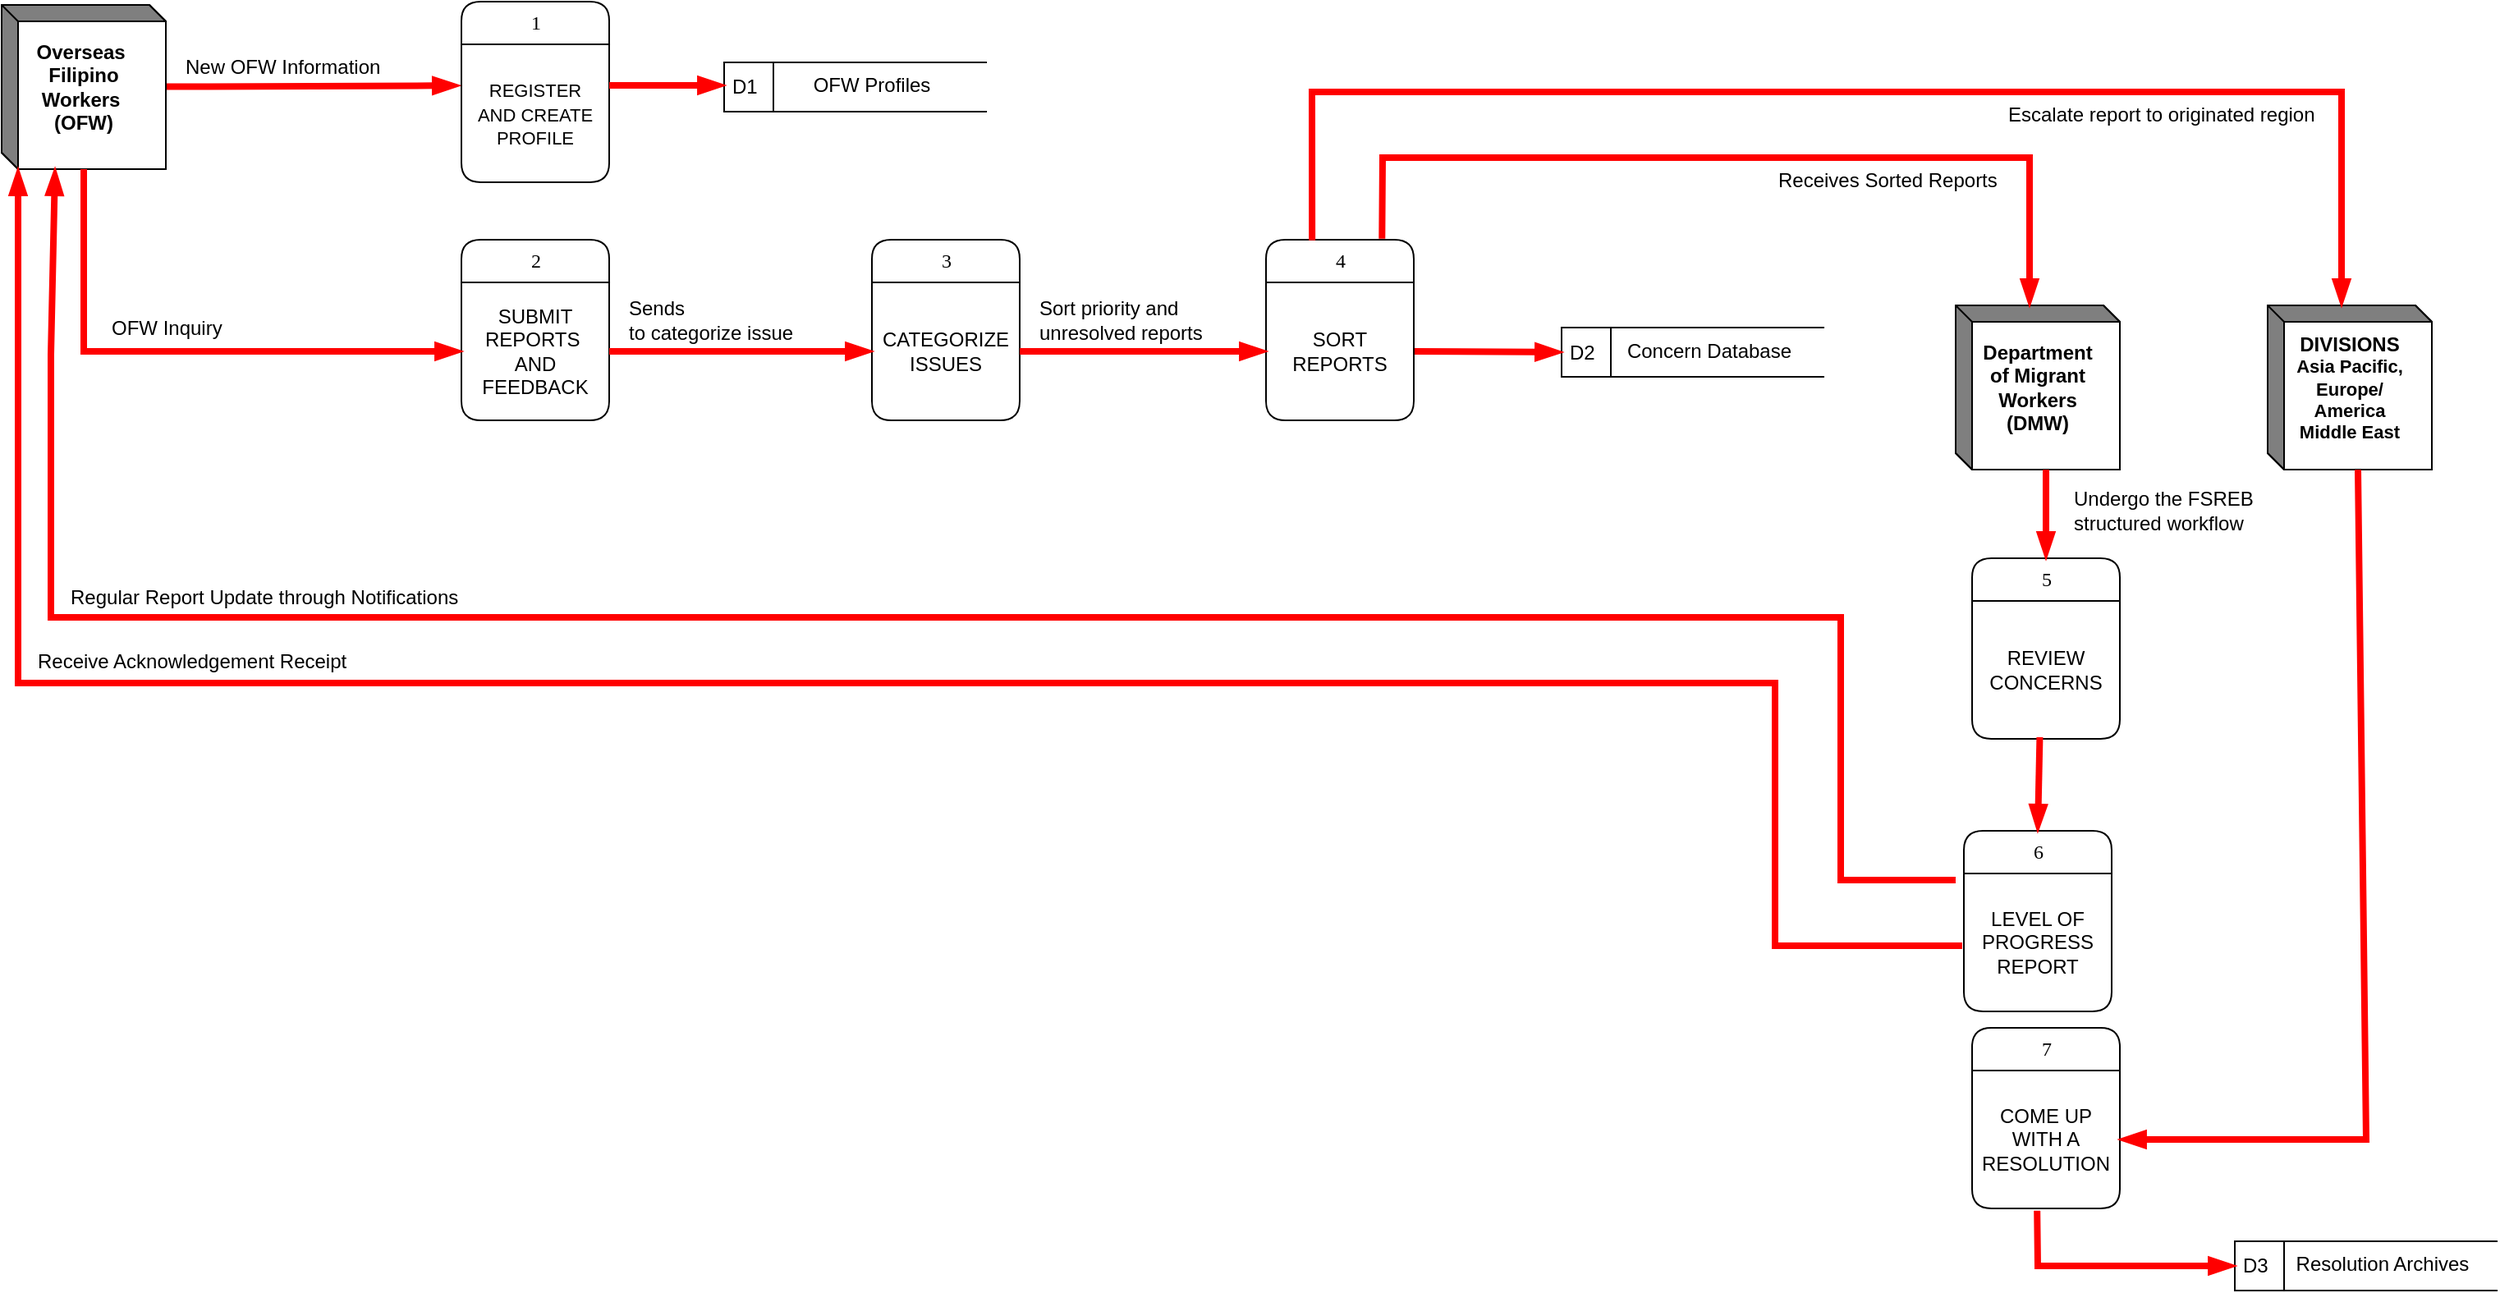<mxfile version="22.1.3" type="github">
  <diagram name="Page-1" id="b520641d-4fe3-3701-9064-5fc419738815">
    <mxGraphModel dx="1342" dy="791" grid="1" gridSize="10" guides="1" tooltips="1" connect="1" arrows="1" fold="1" page="1" pageScale="1" pageWidth="1100" pageHeight="850" background="none" math="0" shadow="0">
      <root>
        <mxCell id="0" />
        <mxCell id="1" parent="0" />
        <mxCell id="xv57lifx6EwuE5burWts-9" style="rounded=0;orthogonalLoop=1;jettySize=auto;html=1;strokeWidth=4;strokeColor=#ff0000;entryX=-0.017;entryY=0.299;entryDx=0;entryDy=0;entryPerimeter=0;endArrow=blockThin;endFill=1;" edge="1" parent="1" source="xv57lifx6EwuE5burWts-2" target="xv57lifx6EwuE5burWts-7">
          <mxGeometry relative="1" as="geometry">
            <mxPoint x="280" y="134" as="targetPoint" />
          </mxGeometry>
        </mxCell>
        <mxCell id="xv57lifx6EwuE5burWts-2" value="&lt;div style=&quot;&quot;&gt;&lt;b&gt;Overseas&amp;nbsp;&lt;/b&gt;&lt;/div&gt;&lt;div style=&quot;&quot;&gt;&lt;b&gt;Filipino&lt;/b&gt;&lt;/div&gt;&lt;div style=&quot;&quot;&gt;&lt;b&gt;Workers&amp;nbsp;&lt;/b&gt;&lt;/div&gt;&lt;div style=&quot;&quot;&gt;&lt;b&gt;(OFW)&lt;/b&gt;&lt;/div&gt;" style="html=1;dashed=0;whiteSpace=wrap;shape=mxgraph.dfd.externalEntity;align=center;" vertex="1" parent="1">
          <mxGeometry x="80" y="67" width="100" height="100" as="geometry" />
        </mxCell>
        <mxCell id="xv57lifx6EwuE5burWts-4" value="&lt;div style=&quot;&quot;&gt;&lt;b&gt;Department&lt;/b&gt;&lt;/div&gt;&lt;div style=&quot;&quot;&gt;&lt;b&gt;of Migrant&lt;/b&gt;&lt;/div&gt;&lt;div style=&quot;&quot;&gt;&lt;b&gt;Workers&lt;/b&gt;&lt;/div&gt;&lt;div style=&quot;&quot;&gt;&lt;b&gt;(DMW)&lt;/b&gt;&lt;/div&gt;" style="html=1;dashed=0;whiteSpace=wrap;shape=mxgraph.dfd.externalEntity;align=center;" vertex="1" parent="1">
          <mxGeometry x="1270" y="250" width="100" height="100" as="geometry" />
        </mxCell>
        <mxCell id="xv57lifx6EwuE5burWts-5" value="1" style="swimlane;html=1;fontStyle=0;childLayout=stackLayout;horizontal=1;startSize=26;fillColor=#ffffff;horizontalStack=0;resizeParent=1;resizeLast=0;collapsible=1;marginBottom=0;swimlaneFillColor=#ffffff;align=center;rounded=1;shadow=0;comic=0;labelBackgroundColor=none;strokeWidth=1;fontFamily=Verdana;fontSize=12" vertex="1" parent="1">
          <mxGeometry x="360" y="65" width="90" height="110" as="geometry" />
        </mxCell>
        <mxCell id="xv57lifx6EwuE5burWts-7" value="&lt;font style=&quot;font-size: 11px;&quot;&gt;&lt;br&gt;REGISTER AND CREATE PROFILE&lt;/font&gt;" style="text;html=1;strokeColor=none;fillColor=none;spacingLeft=4;spacingRight=4;whiteSpace=wrap;overflow=hidden;rotatable=0;points=[[0,0.5],[1,0.5]];portConstraint=eastwest;align=center;" vertex="1" parent="xv57lifx6EwuE5burWts-5">
          <mxGeometry y="26" width="90" height="84" as="geometry" />
        </mxCell>
        <mxCell id="xv57lifx6EwuE5burWts-10" value="New OFW Information" style="text;html=1;strokeColor=none;fillColor=none;align=left;verticalAlign=bottom;whiteSpace=wrap;rounded=0;fontSize=12;spacingLeft=10;spacingRight=10;" vertex="1" parent="1">
          <mxGeometry x="180" y="81" width="180" height="33" as="geometry" />
        </mxCell>
        <mxCell id="xv57lifx6EwuE5burWts-11" value="2" style="swimlane;html=1;fontStyle=0;childLayout=stackLayout;horizontal=1;startSize=26;fillColor=#ffffff;horizontalStack=0;resizeParent=1;resizeLast=0;collapsible=1;marginBottom=0;swimlaneFillColor=#ffffff;align=center;rounded=1;shadow=0;comic=0;labelBackgroundColor=none;strokeWidth=1;fontFamily=Verdana;fontSize=12" vertex="1" parent="1">
          <mxGeometry x="360" y="210" width="90" height="110" as="geometry" />
        </mxCell>
        <mxCell id="xv57lifx6EwuE5burWts-12" value="SUBMIT&lt;br&gt;REPORTS&amp;nbsp;&lt;br&gt;AND FEEDBACK" style="text;html=1;strokeColor=none;fillColor=none;spacingLeft=4;spacingRight=4;whiteSpace=wrap;overflow=hidden;rotatable=0;points=[[0,0.5],[1,0.5]];portConstraint=eastwest;align=center;verticalAlign=middle;" vertex="1" parent="xv57lifx6EwuE5burWts-11">
          <mxGeometry y="26" width="90" height="84" as="geometry" />
        </mxCell>
        <mxCell id="xv57lifx6EwuE5burWts-14" style="rounded=0;orthogonalLoop=1;jettySize=auto;html=1;strokeWidth=4;strokeColor=#ff0000;endArrow=blockThin;endFill=1;entryX=0;entryY=0.5;entryDx=0;entryDy=0;" edge="1" parent="1" source="xv57lifx6EwuE5burWts-2" target="xv57lifx6EwuE5burWts-12">
          <mxGeometry relative="1" as="geometry">
            <mxPoint x="190" y="127" as="sourcePoint" />
            <mxPoint x="360" y="245" as="targetPoint" />
            <Array as="points">
              <mxPoint x="130" y="278" />
            </Array>
          </mxGeometry>
        </mxCell>
        <mxCell id="xv57lifx6EwuE5burWts-15" value="OFW Inquiry" style="text;html=1;strokeColor=none;fillColor=none;align=left;verticalAlign=bottom;whiteSpace=wrap;rounded=0;fontSize=12;spacingLeft=10;spacingRight=10;" vertex="1" parent="1">
          <mxGeometry x="135" y="240" width="130" height="33" as="geometry" />
        </mxCell>
        <mxCell id="xv57lifx6EwuE5burWts-16" value="D1" style="html=1;dashed=0;whiteSpace=wrap;shape=mxgraph.dfd.dataStoreID;align=left;spacingLeft=3;points=[[0,0],[0.5,0],[1,0],[0,0.5],[1,0.5],[0,1],[0.5,1],[1,1]];" vertex="1" parent="1">
          <mxGeometry x="520" y="102" width="160" height="30" as="geometry" />
        </mxCell>
        <mxCell id="xv57lifx6EwuE5burWts-17" value="OFW Profiles" style="text;html=1;strokeColor=none;fillColor=none;align=center;verticalAlign=middle;whiteSpace=wrap;rounded=0;" vertex="1" parent="1">
          <mxGeometry x="550" y="101" width="120" height="30" as="geometry" />
        </mxCell>
        <mxCell id="xv57lifx6EwuE5burWts-18" style="rounded=0;orthogonalLoop=1;jettySize=auto;html=1;strokeWidth=4;strokeColor=#ff0000;entryX=0;entryY=0.5;entryDx=0;entryDy=0;endArrow=blockThin;endFill=1;" edge="1" parent="1">
          <mxGeometry relative="1" as="geometry">
            <mxPoint x="450" y="116" as="sourcePoint" />
            <mxPoint x="520" y="116" as="targetPoint" />
          </mxGeometry>
        </mxCell>
        <mxCell id="xv57lifx6EwuE5burWts-19" value="D2" style="html=1;dashed=0;whiteSpace=wrap;shape=mxgraph.dfd.dataStoreID;align=left;spacingLeft=3;points=[[0,0],[0.5,0],[1,0],[0,0.5],[1,0.5],[0,1],[0.5,1],[1,1]];" vertex="1" parent="1">
          <mxGeometry x="1030" y="263.5" width="160" height="30" as="geometry" />
        </mxCell>
        <mxCell id="xv57lifx6EwuE5burWts-20" value="Concern Database" style="text;html=1;strokeColor=none;fillColor=none;align=center;verticalAlign=middle;whiteSpace=wrap;rounded=0;" vertex="1" parent="1">
          <mxGeometry x="1060" y="262.5" width="120" height="30" as="geometry" />
        </mxCell>
        <mxCell id="xv57lifx6EwuE5burWts-21" style="rounded=0;orthogonalLoop=1;jettySize=auto;html=1;strokeWidth=4;strokeColor=#ff0000;entryX=0;entryY=0.5;entryDx=0;entryDy=0;endArrow=blockThin;endFill=1;exitX=1;exitY=0.5;exitDx=0;exitDy=0;" edge="1" parent="1" source="xv57lifx6EwuE5burWts-34" target="xv57lifx6EwuE5burWts-19">
          <mxGeometry relative="1" as="geometry">
            <mxPoint x="960.0" y="151.5" as="sourcePoint" />
            <mxPoint x="1060" y="-2.5" as="targetPoint" />
          </mxGeometry>
        </mxCell>
        <mxCell id="xv57lifx6EwuE5burWts-23" style="rounded=0;orthogonalLoop=1;jettySize=auto;html=1;strokeWidth=4;strokeColor=#ff0000;entryX=0;entryY=0;entryDx=32.5;entryDy=100;endArrow=blockThin;endFill=1;entryPerimeter=0;" edge="1" parent="1" target="xv57lifx6EwuE5burWts-2">
          <mxGeometry relative="1" as="geometry">
            <mxPoint x="1270" y="600" as="sourcePoint" />
            <mxPoint x="530" y="126" as="targetPoint" />
            <Array as="points">
              <mxPoint x="1200" y="600" />
              <mxPoint x="1200" y="440" />
              <mxPoint x="110" y="440" />
              <mxPoint x="110" y="280" />
            </Array>
          </mxGeometry>
        </mxCell>
        <mxCell id="xv57lifx6EwuE5burWts-25" value="Regular Report Update through Notifications" style="text;html=1;strokeColor=none;fillColor=none;align=left;verticalAlign=bottom;whiteSpace=wrap;rounded=0;fontSize=12;spacingLeft=10;spacingRight=10;" vertex="1" parent="1">
          <mxGeometry x="110" y="404" width="280" height="33" as="geometry" />
        </mxCell>
        <mxCell id="xv57lifx6EwuE5burWts-27" value="3" style="swimlane;html=1;fontStyle=0;childLayout=stackLayout;horizontal=1;startSize=26;fillColor=#ffffff;horizontalStack=0;resizeParent=1;resizeLast=0;collapsible=1;marginBottom=0;swimlaneFillColor=#ffffff;align=center;rounded=1;shadow=0;comic=0;labelBackgroundColor=none;strokeWidth=1;fontFamily=Verdana;fontSize=12" vertex="1" parent="1">
          <mxGeometry x="610" y="210" width="90" height="110" as="geometry" />
        </mxCell>
        <mxCell id="xv57lifx6EwuE5burWts-28" value="CATEGORIZE&lt;br&gt;ISSUES" style="text;html=1;strokeColor=none;fillColor=none;spacingLeft=4;spacingRight=4;whiteSpace=wrap;overflow=hidden;rotatable=0;points=[[0,0.5],[1,0.5]];portConstraint=eastwest;align=center;verticalAlign=middle;" vertex="1" parent="xv57lifx6EwuE5burWts-27">
          <mxGeometry y="26" width="90" height="84" as="geometry" />
        </mxCell>
        <mxCell id="xv57lifx6EwuE5burWts-29" style="rounded=0;orthogonalLoop=1;jettySize=auto;html=1;strokeWidth=4;strokeColor=#ff0000;entryX=0;entryY=0.5;entryDx=0;entryDy=0;endArrow=blockThin;endFill=1;exitX=1;exitY=0.5;exitDx=0;exitDy=0;" edge="1" parent="1" source="xv57lifx6EwuE5burWts-12" target="xv57lifx6EwuE5burWts-28">
          <mxGeometry relative="1" as="geometry">
            <mxPoint x="460" y="126" as="sourcePoint" />
            <mxPoint x="530" y="126" as="targetPoint" />
          </mxGeometry>
        </mxCell>
        <mxCell id="xv57lifx6EwuE5burWts-31" style="rounded=0;orthogonalLoop=1;jettySize=auto;html=1;strokeWidth=4;strokeColor=#ff0000;endArrow=blockThin;endFill=1;exitX=0.785;exitY=-0.006;exitDx=0;exitDy=0;entryX=0;entryY=0;entryDx=45;entryDy=0;entryPerimeter=0;exitPerimeter=0;" edge="1" parent="1" source="xv57lifx6EwuE5burWts-33" target="xv57lifx6EwuE5burWts-4">
          <mxGeometry relative="1" as="geometry">
            <mxPoint x="610" y="288" as="sourcePoint" />
            <mxPoint x="1110" y="330" as="targetPoint" />
            <Array as="points">
              <mxPoint x="921" y="160" />
              <mxPoint x="960" y="160" />
              <mxPoint x="1070" y="160" />
              <mxPoint x="1315" y="160" />
            </Array>
          </mxGeometry>
        </mxCell>
        <mxCell id="xv57lifx6EwuE5burWts-33" value="4" style="swimlane;html=1;fontStyle=0;childLayout=stackLayout;horizontal=1;startSize=26;fillColor=#ffffff;horizontalStack=0;resizeParent=1;resizeLast=0;collapsible=1;marginBottom=0;swimlaneFillColor=#ffffff;align=center;rounded=1;shadow=0;comic=0;labelBackgroundColor=none;strokeWidth=1;fontFamily=Verdana;fontSize=12" vertex="1" parent="1">
          <mxGeometry x="850" y="210" width="90" height="110" as="geometry" />
        </mxCell>
        <mxCell id="xv57lifx6EwuE5burWts-34" value="SORT&lt;br&gt;REPORTS" style="text;html=1;strokeColor=none;fillColor=none;spacingLeft=4;spacingRight=4;whiteSpace=wrap;overflow=hidden;rotatable=0;points=[[0,0.5],[1,0.5]];portConstraint=eastwest;align=center;verticalAlign=middle;" vertex="1" parent="xv57lifx6EwuE5burWts-33">
          <mxGeometry y="26" width="90" height="84" as="geometry" />
        </mxCell>
        <mxCell id="xv57lifx6EwuE5burWts-35" style="rounded=0;orthogonalLoop=1;jettySize=auto;html=1;strokeWidth=4;strokeColor=#ff0000;endArrow=blockThin;endFill=1;exitX=1;exitY=0.5;exitDx=0;exitDy=0;entryX=0;entryY=0.5;entryDx=0;entryDy=0;" edge="1" parent="1" source="xv57lifx6EwuE5burWts-28" target="xv57lifx6EwuE5burWts-34">
          <mxGeometry relative="1" as="geometry">
            <mxPoint x="890" y="288" as="sourcePoint" />
            <mxPoint x="800" y="270" as="targetPoint" />
          </mxGeometry>
        </mxCell>
        <mxCell id="xv57lifx6EwuE5burWts-36" value="Sends &lt;br&gt;to categorize issue&amp;nbsp;" style="text;html=1;strokeColor=none;fillColor=none;align=left;verticalAlign=bottom;whiteSpace=wrap;rounded=0;fontSize=12;spacingLeft=10;spacingRight=10;" vertex="1" parent="1">
          <mxGeometry x="450" y="243" width="150" height="33" as="geometry" />
        </mxCell>
        <mxCell id="xv57lifx6EwuE5burWts-37" value="Sort priority and unresolved reports" style="text;html=1;strokeColor=none;fillColor=none;align=left;verticalAlign=bottom;whiteSpace=wrap;rounded=0;fontSize=12;spacingLeft=10;spacingRight=10;" vertex="1" parent="1">
          <mxGeometry x="700" y="243" width="150" height="33" as="geometry" />
        </mxCell>
        <mxCell id="xv57lifx6EwuE5burWts-38" value="Receives Sorted Reports" style="text;html=1;strokeColor=none;fillColor=none;align=left;verticalAlign=bottom;whiteSpace=wrap;rounded=0;fontSize=12;spacingLeft=10;spacingRight=10;" vertex="1" parent="1">
          <mxGeometry x="1150" y="150" width="190" height="33" as="geometry" />
        </mxCell>
        <mxCell id="xv57lifx6EwuE5burWts-39" value="5" style="swimlane;html=1;fontStyle=0;childLayout=stackLayout;horizontal=1;startSize=26;fillColor=#ffffff;horizontalStack=0;resizeParent=1;resizeLast=0;collapsible=1;marginBottom=0;swimlaneFillColor=#ffffff;align=center;rounded=1;shadow=0;comic=0;labelBackgroundColor=none;strokeWidth=1;fontFamily=Verdana;fontSize=12" vertex="1" parent="1">
          <mxGeometry x="1280" y="404" width="90" height="110" as="geometry" />
        </mxCell>
        <mxCell id="xv57lifx6EwuE5burWts-40" value="REVIEW&lt;br&gt;CONCERNS" style="text;html=1;strokeColor=none;fillColor=none;spacingLeft=4;spacingRight=4;whiteSpace=wrap;overflow=hidden;rotatable=0;points=[[0,0.5],[1,0.5]];portConstraint=eastwest;align=center;verticalAlign=middle;" vertex="1" parent="xv57lifx6EwuE5burWts-39">
          <mxGeometry y="26" width="90" height="84" as="geometry" />
        </mxCell>
        <mxCell id="xv57lifx6EwuE5burWts-41" style="rounded=0;orthogonalLoop=1;jettySize=auto;html=1;strokeWidth=4;strokeColor=#ff0000;entryX=0.5;entryY=0;entryDx=0;entryDy=0;endArrow=blockThin;endFill=1;exitX=0;exitY=0;exitDx=55;exitDy=100;exitPerimeter=0;" edge="1" parent="1" source="xv57lifx6EwuE5burWts-4" target="xv57lifx6EwuE5burWts-39">
          <mxGeometry relative="1" as="geometry">
            <mxPoint x="950" y="302" as="sourcePoint" />
            <mxPoint x="1040" y="303" as="targetPoint" />
          </mxGeometry>
        </mxCell>
        <mxCell id="xv57lifx6EwuE5burWts-42" style="rounded=0;orthogonalLoop=1;jettySize=auto;html=1;strokeWidth=4;strokeColor=#ff0000;entryX=0;entryY=0;entryDx=10;entryDy=100;entryPerimeter=0;endArrow=blockThin;endFill=1;" edge="1" parent="1" target="xv57lifx6EwuE5burWts-2">
          <mxGeometry relative="1" as="geometry">
            <mxPoint x="1274" y="640" as="sourcePoint" />
            <mxPoint x="368" y="126" as="targetPoint" />
            <Array as="points">
              <mxPoint x="1160" y="640" />
              <mxPoint x="1160" y="480" />
              <mxPoint x="90" y="480" />
              <mxPoint x="90" y="340" />
            </Array>
          </mxGeometry>
        </mxCell>
        <mxCell id="xv57lifx6EwuE5burWts-43" value="Receive Acknowledgement Receipt" style="text;html=1;strokeColor=none;fillColor=none;align=left;verticalAlign=bottom;whiteSpace=wrap;rounded=0;fontSize=12;spacingLeft=10;spacingRight=10;" vertex="1" parent="1">
          <mxGeometry x="90" y="442.5" width="220" height="33" as="geometry" />
        </mxCell>
        <mxCell id="xv57lifx6EwuE5burWts-44" value="6" style="swimlane;html=1;fontStyle=0;childLayout=stackLayout;horizontal=1;startSize=26;fillColor=#ffffff;horizontalStack=0;resizeParent=1;resizeLast=0;collapsible=1;marginBottom=0;swimlaneFillColor=#ffffff;align=center;rounded=1;shadow=0;comic=0;labelBackgroundColor=none;strokeWidth=1;fontFamily=Verdana;fontSize=12" vertex="1" parent="1">
          <mxGeometry x="1275" y="570" width="90" height="110" as="geometry" />
        </mxCell>
        <mxCell id="xv57lifx6EwuE5burWts-45" value="LEVEL OF PROGRESS REPORT" style="text;html=1;strokeColor=none;fillColor=none;spacingLeft=4;spacingRight=4;whiteSpace=wrap;overflow=hidden;rotatable=0;points=[[0,0.5],[1,0.5]];portConstraint=eastwest;align=center;verticalAlign=middle;" vertex="1" parent="xv57lifx6EwuE5burWts-44">
          <mxGeometry y="26" width="90" height="84" as="geometry" />
        </mxCell>
        <mxCell id="xv57lifx6EwuE5burWts-46" style="rounded=0;orthogonalLoop=1;jettySize=auto;html=1;strokeWidth=4;strokeColor=#ff0000;entryX=0.5;entryY=0;entryDx=0;entryDy=0;endArrow=blockThin;endFill=1;exitX=0.458;exitY=0.988;exitDx=0;exitDy=0;exitPerimeter=0;" edge="1" parent="1" source="xv57lifx6EwuE5burWts-40" target="xv57lifx6EwuE5burWts-44">
          <mxGeometry relative="1" as="geometry">
            <mxPoint x="950" y="288" as="sourcePoint" />
            <mxPoint x="1040" y="289" as="targetPoint" />
          </mxGeometry>
        </mxCell>
        <mxCell id="xv57lifx6EwuE5burWts-50" value="Undergo the FSREB structured workflow" style="text;html=1;strokeColor=none;fillColor=none;align=left;verticalAlign=bottom;whiteSpace=wrap;rounded=0;fontSize=12;spacingLeft=10;spacingRight=10;" vertex="1" parent="1">
          <mxGeometry x="1330" y="359" width="150" height="33" as="geometry" />
        </mxCell>
        <mxCell id="xv57lifx6EwuE5burWts-51" value="&lt;div style=&quot;&quot;&gt;&lt;b&gt;DIVISIONS&lt;/b&gt;&lt;/div&gt;&lt;div style=&quot;font-size: 11px;&quot;&gt;&lt;b style=&quot;&quot;&gt;&lt;font style=&quot;font-size: 11px;&quot;&gt;Asia Pacific,&lt;/font&gt;&lt;/b&gt;&lt;/div&gt;&lt;div style=&quot;font-size: 11px;&quot;&gt;&lt;b style=&quot;background-color: initial;&quot;&gt;Europe/&lt;/b&gt;&lt;/div&gt;&lt;div style=&quot;font-size: 11px;&quot;&gt;&lt;b&gt;&lt;font style=&quot;font-size: 11px;&quot;&gt;America&lt;/font&gt;&lt;/b&gt;&lt;/div&gt;&lt;div style=&quot;font-size: 11px;&quot;&gt;&lt;b style=&quot;&quot;&gt;&lt;font style=&quot;font-size: 11px;&quot;&gt;Middle East&lt;/font&gt;&lt;/b&gt;&lt;/div&gt;" style="html=1;dashed=0;whiteSpace=wrap;shape=mxgraph.dfd.externalEntity;align=center;verticalAlign=middle;" vertex="1" parent="1">
          <mxGeometry x="1460" y="250" width="100" height="100" as="geometry" />
        </mxCell>
        <mxCell id="xv57lifx6EwuE5burWts-53" style="rounded=0;orthogonalLoop=1;jettySize=auto;html=1;strokeWidth=4;strokeColor=#ff0000;endArrow=blockThin;endFill=1;exitX=0.312;exitY=0.003;exitDx=0;exitDy=0;entryX=0;entryY=0;entryDx=45;entryDy=0;entryPerimeter=0;exitPerimeter=0;" edge="1" parent="1" source="xv57lifx6EwuE5burWts-33" target="xv57lifx6EwuE5burWts-51">
          <mxGeometry relative="1" as="geometry">
            <mxPoint x="905" y="220" as="sourcePoint" />
            <mxPoint x="1325" y="260" as="targetPoint" />
            <Array as="points">
              <mxPoint x="878" y="120" />
              <mxPoint x="970" y="120" />
              <mxPoint x="1030" y="120" />
              <mxPoint x="1100" y="120" />
              <mxPoint x="1505" y="120" />
            </Array>
          </mxGeometry>
        </mxCell>
        <mxCell id="xv57lifx6EwuE5burWts-54" value="Escalate report to originated region" style="text;html=1;strokeColor=none;fillColor=none;align=left;verticalAlign=top;whiteSpace=wrap;rounded=0;fontSize=12;spacingLeft=10;spacingRight=10;" vertex="1" parent="1">
          <mxGeometry x="1290" y="120" width="210" height="33" as="geometry" />
        </mxCell>
        <mxCell id="xv57lifx6EwuE5burWts-55" value="7" style="swimlane;html=1;fontStyle=0;childLayout=stackLayout;horizontal=1;startSize=26;fillColor=#ffffff;horizontalStack=0;resizeParent=1;resizeLast=0;collapsible=1;marginBottom=0;swimlaneFillColor=#ffffff;align=center;rounded=1;shadow=0;comic=0;labelBackgroundColor=none;strokeWidth=1;fontFamily=Verdana;fontSize=12" vertex="1" parent="1">
          <mxGeometry x="1280" y="690" width="90" height="110" as="geometry" />
        </mxCell>
        <mxCell id="xv57lifx6EwuE5burWts-56" value="COME UP WITH A&lt;br&gt;RESOLUTION" style="text;html=1;strokeColor=none;fillColor=none;spacingLeft=4;spacingRight=4;whiteSpace=wrap;overflow=hidden;rotatable=0;points=[[0,0.5],[1,0.5]];portConstraint=eastwest;align=center;verticalAlign=middle;" vertex="1" parent="xv57lifx6EwuE5burWts-55">
          <mxGeometry y="26" width="90" height="84" as="geometry" />
        </mxCell>
        <mxCell id="xv57lifx6EwuE5burWts-58" style="rounded=0;orthogonalLoop=1;jettySize=auto;html=1;strokeWidth=4;strokeColor=#ff0000;entryX=1;entryY=0.5;entryDx=0;entryDy=0;endArrow=blockThin;endFill=1;exitX=0;exitY=0;exitDx=55;exitDy=100;exitPerimeter=0;" edge="1" parent="1" source="xv57lifx6EwuE5burWts-51" target="xv57lifx6EwuE5burWts-56">
          <mxGeometry relative="1" as="geometry">
            <mxPoint x="1290" y="482" as="sourcePoint" />
            <mxPoint x="1230" y="482" as="targetPoint" />
            <Array as="points">
              <mxPoint x="1520" y="758" />
            </Array>
          </mxGeometry>
        </mxCell>
        <mxCell id="xv57lifx6EwuE5burWts-59" value="D3" style="html=1;dashed=0;whiteSpace=wrap;shape=mxgraph.dfd.dataStoreID;align=left;spacingLeft=3;points=[[0,0],[0.5,0],[1,0],[0,0.5],[1,0.5],[0,1],[0.5,1],[1,1]];" vertex="1" parent="1">
          <mxGeometry x="1440" y="820" width="160" height="30" as="geometry" />
        </mxCell>
        <mxCell id="xv57lifx6EwuE5burWts-60" value="Resolution Archives" style="text;html=1;strokeColor=none;fillColor=none;align=center;verticalAlign=middle;whiteSpace=wrap;rounded=0;" vertex="1" parent="1">
          <mxGeometry x="1470" y="819" width="120" height="30" as="geometry" />
        </mxCell>
        <mxCell id="xv57lifx6EwuE5burWts-61" style="rounded=0;orthogonalLoop=1;jettySize=auto;html=1;strokeWidth=4;strokeColor=#ff0000;entryX=0;entryY=0.5;entryDx=0;entryDy=0;endArrow=blockThin;endFill=1;exitX=0.44;exitY=1.016;exitDx=0;exitDy=0;exitPerimeter=0;" edge="1" parent="1" source="xv57lifx6EwuE5burWts-56" target="xv57lifx6EwuE5burWts-59">
          <mxGeometry relative="1" as="geometry">
            <mxPoint x="1440" y="478" as="sourcePoint" />
            <mxPoint x="1530" y="479" as="targetPoint" />
            <Array as="points">
              <mxPoint x="1320" y="835" />
            </Array>
          </mxGeometry>
        </mxCell>
      </root>
    </mxGraphModel>
  </diagram>
</mxfile>
